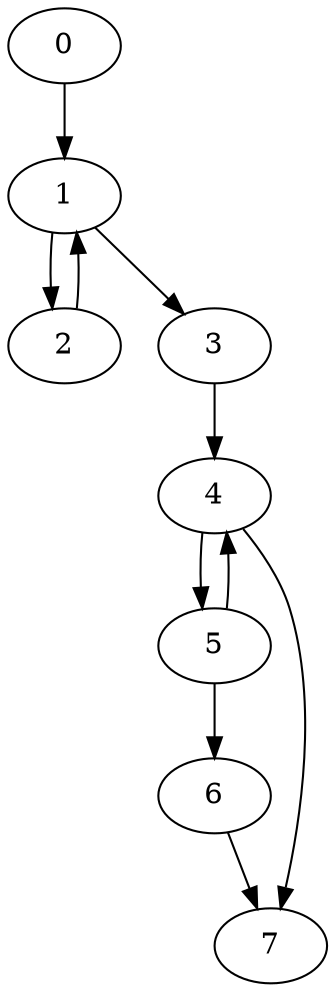 digraph {
	0
	1
	2
	3
	4
	5
	6
	7
	5 -> 6
	4 -> 7
	6 -> 7
	0 -> 1
	2 -> 1
	1 -> 2
	1 -> 3
	3 -> 4
	5 -> 4
	4 -> 5
}
